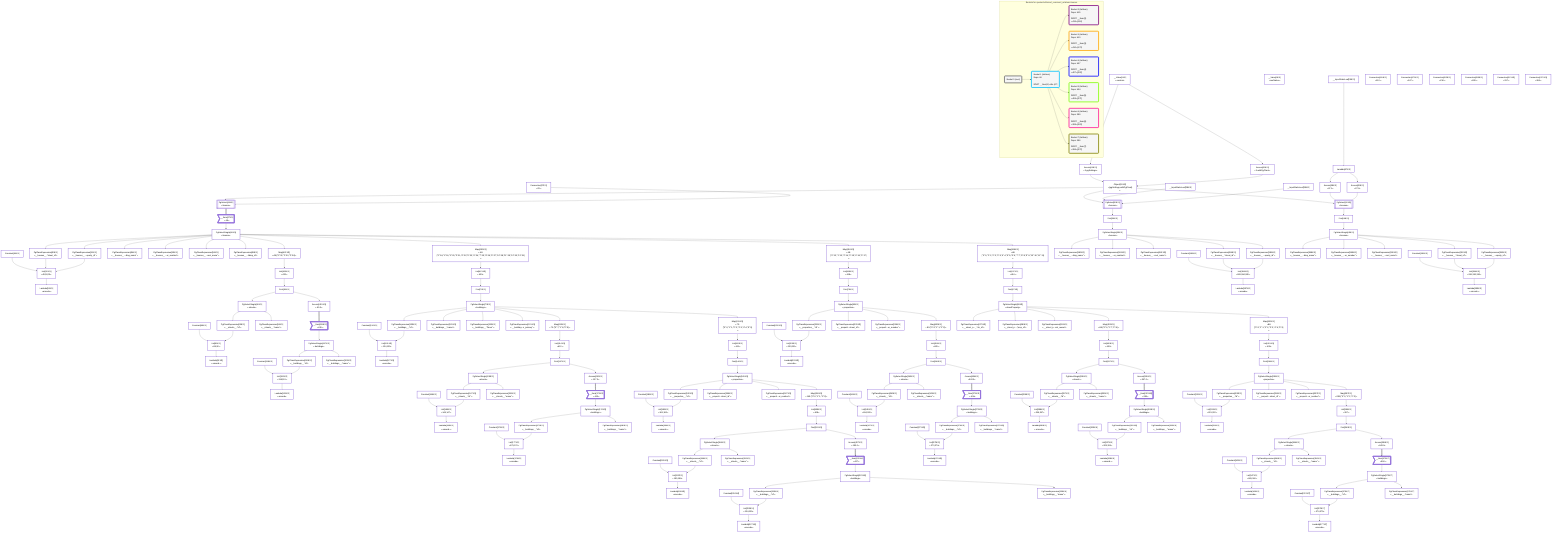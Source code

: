 graph TD
    classDef path fill:#eee,stroke:#000,color:#000
    classDef plan fill:#fff,stroke-width:3px,color:#000
    classDef itemplan fill:#fff,stroke-width:6px,color:#000
    classDef sideeffectplan fill:#f00,stroke-width:6px,color:#000
    classDef bucket fill:#f6f6f6,color:#000,stroke-width:6px,text-align:left


    %% define steps
    __Value3["__Value[3∈0]<br />ᐸcontextᐳ"]:::plan
    __Value5["__Value[5∈0]<br />ᐸrootValueᐳ"]:::plan
    Access24["Access[24∈0]<br />ᐸ3.pgSettingsᐳ"]:::plan
    Access25["Access[25∈0]<br />ᐸ3.withPgClientᐳ"]:::plan
    Object26["Object[26∈0]<br />ᐸ{pgSettings,withPgClient}ᐳ"]:::plan
    Connection27["Connection[27∈0]<br />ᐸ23ᐳ"]:::plan
    __InputStaticLeaf28["__InputStaticLeaf[28∈0]"]:::plan
    __InputStaticLeaf29["__InputStaticLeaf[29∈0]"]:::plan
    PgSelect30[["PgSelect[30∈0]<br />ᐸhousesᐳ"]]:::plan
    First34["First[34∈0]"]:::plan
    PgSelectSingle35["PgSelectSingle[35∈0]<br />ᐸhousesᐳ"]:::plan
    __InputStaticLeaf36["__InputStaticLeaf[36∈0]"]:::plan
    Lambda37["Lambda[37∈0]"]:::plan
    Access38["Access[38∈0]<br />ᐸ37.1ᐳ"]:::plan
    Access39["Access[39∈0]<br />ᐸ37.2ᐳ"]:::plan
    PgSelect40[["PgSelect[40∈0]<br />ᐸhousesᐳ"]]:::plan
    First44["First[44∈0]"]:::plan
    PgSelectSingle45["PgSelectSingle[45∈0]<br />ᐸhousesᐳ"]:::plan
    PgSelect46[["PgSelect[46∈0]<br />ᐸhousesᐳ"]]:::plan
    __Item47>"__Item[47∈1]<br />ᐸ46ᐳ"]:::itemplan
    PgSelectSingle48["PgSelectSingle[48∈1]<br />ᐸhousesᐳ"]:::plan
    Constant49["Constant[49∈1]"]:::plan
    PgClassExpression50["PgClassExpression[50∈1]<br />ᐸ__houses__.”street_id”ᐳ"]:::plan
    PgClassExpression51["PgClassExpression[51∈1]<br />ᐸ__houses__...operty_id”ᐳ"]:::plan
    List52["List[52∈1]<br />ᐸ49,50,51ᐳ"]:::plan
    Lambda53["Lambda[53∈1]<br />ᐸencodeᐳ"]:::plan
    PgClassExpression54["PgClassExpression[54∈1]<br />ᐸ__houses__...ding_name”ᐳ"]:::plan
    PgClassExpression55["PgClassExpression[55∈1]<br />ᐸ__houses__...or_number”ᐳ"]:::plan
    PgClassExpression56["PgClassExpression[56∈1]<br />ᐸ__houses__...reet_name”ᐳ"]:::plan
    PgClassExpression58["PgClassExpression[58∈1]<br />ᐸ__houses__...ilding_id”ᐳ"]:::plan
    Map422["Map[422∈1]<br />ᐸ48:{”0”:32,”1”:33,”2”:34}ᐳ"]:::plan
    List423["List[423∈1]<br />ᐸ422ᐳ"]:::plan
    First65["First[65∈1]"]:::plan
    PgSelectSingle66["PgSelectSingle[66∈1]<br />ᐸstreetsᐳ"]:::plan
    Map420["Map[420∈1]<br />ᐸ48:{”0”:18,”1”:19,”2”:20,”3”:21,”4”:22,”5”:23,”6”:24,”7”:25,”8”:26,”9”:27,”10”:28,”11”:29,”12”:30,”13”:31}ᐳ"]:::plan
    List421["List[421∈1]<br />ᐸ420ᐳ"]:::plan
    First72["First[72∈1]"]:::plan
    PgSelectSingle73["PgSelectSingle[73∈1]<br />ᐸbuildingsᐳ"]:::plan
    Map418["Map[418∈1]<br />ᐸ48:{”0”:12,”1”:13,”2”:14,”3”:15,”4”:16,”5”:17}ᐳ"]:::plan
    List419["List[419∈1]<br />ᐸ418ᐳ"]:::plan
    First79["First[79∈1]"]:::plan
    PgSelectSingle80["PgSelectSingle[80∈1]<br />ᐸpropertiesᐳ"]:::plan
    Map416["Map[416∈1]<br />ᐸ48:{”0”:0,”1”:1,”2”:2,”3”:3,”4”:4,”5”:5,”6”:6,”7”:7,”8”:8,”9”:9,”10”:10,”11”:11}ᐳ"]:::plan
    List417["List[417∈1]<br />ᐸ416ᐳ"]:::plan
    First87["First[87∈1]"]:::plan
    PgSelectSingle88["PgSelectSingle[88∈1]<br />ᐸstreetPropertyᐳ"]:::plan
    Constant89["Constant[89∈1]"]:::plan
    PgClassExpression90["PgClassExpression[90∈1]<br />ᐸ__streets__.”id”ᐳ"]:::plan
    List91["List[91∈1]<br />ᐸ89,90ᐳ"]:::plan
    Lambda92["Lambda[92∈1]<br />ᐸencodeᐳ"]:::plan
    PgClassExpression94["PgClassExpression[94∈1]<br />ᐸ__streets__.”name”ᐳ"]:::plan
    Connection114["Connection[114∈1]<br />ᐸ110ᐳ"]:::plan
    Access415["Access[415∈1]<br />ᐸ65.0ᐳ"]:::plan
    __Item116>"__Item[116∈2]<br />ᐸ415ᐳ"]:::itemplan
    PgSelectSingle117["PgSelectSingle[117∈2]<br />ᐸbuildingsᐳ"]:::plan
    Constant118["Constant[118∈2]"]:::plan
    PgClassExpression119["PgClassExpression[119∈2]<br />ᐸ__buildings__.”id”ᐳ"]:::plan
    List120["List[120∈2]<br />ᐸ118,119ᐳ"]:::plan
    Lambda121["Lambda[121∈2]<br />ᐸencodeᐳ"]:::plan
    PgClassExpression123["PgClassExpression[123∈2]<br />ᐸ__buildings__.”name”ᐳ"]:::plan
    Constant124["Constant[124∈1]"]:::plan
    PgClassExpression125["PgClassExpression[125∈1]<br />ᐸ__buildings__.”id”ᐳ"]:::plan
    List126["List[126∈1]<br />ᐸ124,125ᐳ"]:::plan
    Lambda127["Lambda[127∈1]<br />ᐸencodeᐳ"]:::plan
    PgClassExpression129["PgClassExpression[129∈1]<br />ᐸ__buildings__.”name”ᐳ"]:::plan
    PgClassExpression130["PgClassExpression[130∈1]<br />ᐸ__buildings__.”floors”ᐳ"]:::plan
    PgClassExpression131["PgClassExpression[131∈1]<br />ᐸ__building...s_primary”ᐳ"]:::plan
    Map413["Map[413∈1]<br />ᐸ73:{”0”:7,”1”:8,”2”:9}ᐳ"]:::plan
    List414["List[414∈1]<br />ᐸ413ᐳ"]:::plan
    First137["First[137∈1]"]:::plan
    PgSelectSingle138["PgSelectSingle[138∈1]<br />ᐸstreetsᐳ"]:::plan
    Map411["Map[411∈1]<br />ᐸ73:{”0”:0,”1”:1,”2”:2,”3”:3,”4”:4,”5”:5}ᐳ"]:::plan
    List412["List[412∈1]<br />ᐸ411ᐳ"]:::plan
    First144["First[144∈1]"]:::plan
    PgSelectSingle145["PgSelectSingle[145∈1]<br />ᐸpropertiesᐳ"]:::plan
    Constant146["Constant[146∈1]"]:::plan
    PgClassExpression147["PgClassExpression[147∈1]<br />ᐸ__streets__.”id”ᐳ"]:::plan
    List148["List[148∈1]<br />ᐸ146,147ᐳ"]:::plan
    Lambda149["Lambda[149∈1]<br />ᐸencodeᐳ"]:::plan
    PgClassExpression151["PgClassExpression[151∈1]<br />ᐸ__streets__.”name”ᐳ"]:::plan
    Connection171["Connection[171∈1]<br />ᐸ167ᐳ"]:::plan
    Access410["Access[410∈1]<br />ᐸ137.0ᐳ"]:::plan
    __Item173>"__Item[173∈3]<br />ᐸ410ᐳ"]:::itemplan
    PgSelectSingle174["PgSelectSingle[174∈3]<br />ᐸbuildingsᐳ"]:::plan
    Constant175["Constant[175∈3]"]:::plan
    PgClassExpression176["PgClassExpression[176∈3]<br />ᐸ__buildings__.”id”ᐳ"]:::plan
    List177["List[177∈3]<br />ᐸ175,176ᐳ"]:::plan
    Lambda178["Lambda[178∈3]<br />ᐸencodeᐳ"]:::plan
    PgClassExpression180["PgClassExpression[180∈3]<br />ᐸ__buildings__.”name”ᐳ"]:::plan
    Constant181["Constant[181∈1]"]:::plan
    PgClassExpression182["PgClassExpression[182∈1]<br />ᐸ__properties__.”id”ᐳ"]:::plan
    List183["List[183∈1]<br />ᐸ181,182ᐳ"]:::plan
    Lambda184["Lambda[184∈1]<br />ᐸencodeᐳ"]:::plan
    PgClassExpression186["PgClassExpression[186∈1]<br />ᐸ__properti...street_id”ᐳ"]:::plan
    PgClassExpression187["PgClassExpression[187∈1]<br />ᐸ__properti...or_number”ᐳ"]:::plan
    Map408["Map[408∈1]<br />ᐸ145:{”0”:0,”1”:1,”2”:2}ᐳ"]:::plan
    List409["List[409∈1]<br />ᐸ408ᐳ"]:::plan
    First193["First[193∈1]"]:::plan
    PgSelectSingle194["PgSelectSingle[194∈1]<br />ᐸstreetsᐳ"]:::plan
    Constant195["Constant[195∈1]"]:::plan
    PgClassExpression196["PgClassExpression[196∈1]<br />ᐸ__streets__.”id”ᐳ"]:::plan
    List197["List[197∈1]<br />ᐸ195,196ᐳ"]:::plan
    Lambda198["Lambda[198∈1]<br />ᐸencodeᐳ"]:::plan
    PgClassExpression200["PgClassExpression[200∈1]<br />ᐸ__streets__.”name”ᐳ"]:::plan
    Connection220["Connection[220∈1]<br />ᐸ216ᐳ"]:::plan
    Access407["Access[407∈1]<br />ᐸ193.0ᐳ"]:::plan
    __Item222>"__Item[222∈4]<br />ᐸ407ᐳ"]:::itemplan
    PgSelectSingle223["PgSelectSingle[223∈4]<br />ᐸbuildingsᐳ"]:::plan
    Constant224["Constant[224∈4]"]:::plan
    PgClassExpression225["PgClassExpression[225∈4]<br />ᐸ__buildings__.”id”ᐳ"]:::plan
    List226["List[226∈4]<br />ᐸ224,225ᐳ"]:::plan
    Lambda227["Lambda[227∈4]<br />ᐸencodeᐳ"]:::plan
    PgClassExpression229["PgClassExpression[229∈4]<br />ᐸ__buildings__.”name”ᐳ"]:::plan
    Constant230["Constant[230∈1]"]:::plan
    PgClassExpression231["PgClassExpression[231∈1]<br />ᐸ__properties__.”id”ᐳ"]:::plan
    List232["List[232∈1]<br />ᐸ230,231ᐳ"]:::plan
    Lambda233["Lambda[233∈1]<br />ᐸencodeᐳ"]:::plan
    PgClassExpression235["PgClassExpression[235∈1]<br />ᐸ__properti...street_id”ᐳ"]:::plan
    PgClassExpression236["PgClassExpression[236∈1]<br />ᐸ__properti...or_number”ᐳ"]:::plan
    Map405["Map[405∈1]<br />ᐸ80:{”0”:0,”1”:1,”2”:2}ᐳ"]:::plan
    List406["List[406∈1]<br />ᐸ405ᐳ"]:::plan
    First242["First[242∈1]"]:::plan
    PgSelectSingle243["PgSelectSingle[243∈1]<br />ᐸstreetsᐳ"]:::plan
    Constant244["Constant[244∈1]"]:::plan
    PgClassExpression245["PgClassExpression[245∈1]<br />ᐸ__streets__.”id”ᐳ"]:::plan
    List246["List[246∈1]<br />ᐸ244,245ᐳ"]:::plan
    Lambda247["Lambda[247∈1]<br />ᐸencodeᐳ"]:::plan
    PgClassExpression249["PgClassExpression[249∈1]<br />ᐸ__streets__.”name”ᐳ"]:::plan
    Connection269["Connection[269∈1]<br />ᐸ265ᐳ"]:::plan
    Access404["Access[404∈1]<br />ᐸ242.0ᐳ"]:::plan
    __Item271>"__Item[271∈5]<br />ᐸ404ᐳ"]:::itemplan
    PgSelectSingle272["PgSelectSingle[272∈5]<br />ᐸbuildingsᐳ"]:::plan
    Constant273["Constant[273∈5]"]:::plan
    PgClassExpression274["PgClassExpression[274∈5]<br />ᐸ__buildings__.”id”ᐳ"]:::plan
    List275["List[275∈5]<br />ᐸ273,274ᐳ"]:::plan
    Lambda276["Lambda[276∈5]<br />ᐸencodeᐳ"]:::plan
    PgClassExpression278["PgClassExpression[278∈5]<br />ᐸ__buildings__.”name”ᐳ"]:::plan
    PgClassExpression279["PgClassExpression[279∈1]<br />ᐸ__street_p..._.”str_id”ᐳ"]:::plan
    PgClassExpression280["PgClassExpression[280∈1]<br />ᐸ__street_p....”prop_id”ᐳ"]:::plan
    PgClassExpression281["PgClassExpression[281∈1]<br />ᐸ__street_p...ent_owner”ᐳ"]:::plan
    Map402["Map[402∈1]<br />ᐸ88:{”0”:6,”1”:7,”2”:8}ᐳ"]:::plan
    List403["List[403∈1]<br />ᐸ402ᐳ"]:::plan
    First287["First[287∈1]"]:::plan
    PgSelectSingle288["PgSelectSingle[288∈1]<br />ᐸstreetsᐳ"]:::plan
    Map400["Map[400∈1]<br />ᐸ88:{”0”:0,”1”:1,”2”:2,”3”:3,”4”:4,”5”:5}ᐳ"]:::plan
    List401["List[401∈1]<br />ᐸ400ᐳ"]:::plan
    First294["First[294∈1]"]:::plan
    PgSelectSingle295["PgSelectSingle[295∈1]<br />ᐸpropertiesᐳ"]:::plan
    Constant296["Constant[296∈1]"]:::plan
    PgClassExpression297["PgClassExpression[297∈1]<br />ᐸ__streets__.”id”ᐳ"]:::plan
    List298["List[298∈1]<br />ᐸ296,297ᐳ"]:::plan
    Lambda299["Lambda[299∈1]<br />ᐸencodeᐳ"]:::plan
    PgClassExpression301["PgClassExpression[301∈1]<br />ᐸ__streets__.”name”ᐳ"]:::plan
    Connection321["Connection[321∈1]<br />ᐸ317ᐳ"]:::plan
    Access399["Access[399∈1]<br />ᐸ287.0ᐳ"]:::plan
    __Item323>"__Item[323∈6]<br />ᐸ399ᐳ"]:::itemplan
    PgSelectSingle324["PgSelectSingle[324∈6]<br />ᐸbuildingsᐳ"]:::plan
    Constant325["Constant[325∈6]"]:::plan
    PgClassExpression326["PgClassExpression[326∈6]<br />ᐸ__buildings__.”id”ᐳ"]:::plan
    List327["List[327∈6]<br />ᐸ325,326ᐳ"]:::plan
    Lambda328["Lambda[328∈6]<br />ᐸencodeᐳ"]:::plan
    PgClassExpression330["PgClassExpression[330∈6]<br />ᐸ__buildings__.”name”ᐳ"]:::plan
    Constant331["Constant[331∈1]"]:::plan
    PgClassExpression332["PgClassExpression[332∈1]<br />ᐸ__properties__.”id”ᐳ"]:::plan
    List333["List[333∈1]<br />ᐸ331,332ᐳ"]:::plan
    Lambda334["Lambda[334∈1]<br />ᐸencodeᐳ"]:::plan
    PgClassExpression336["PgClassExpression[336∈1]<br />ᐸ__properti...street_id”ᐳ"]:::plan
    PgClassExpression337["PgClassExpression[337∈1]<br />ᐸ__properti...or_number”ᐳ"]:::plan
    Map397["Map[397∈1]<br />ᐸ295:{”0”:0,”1”:1,”2”:2}ᐳ"]:::plan
    List398["List[398∈1]<br />ᐸ397ᐳ"]:::plan
    First343["First[343∈1]"]:::plan
    PgSelectSingle344["PgSelectSingle[344∈1]<br />ᐸstreetsᐳ"]:::plan
    Constant345["Constant[345∈1]"]:::plan
    PgClassExpression346["PgClassExpression[346∈1]<br />ᐸ__streets__.”id”ᐳ"]:::plan
    List347["List[347∈1]<br />ᐸ345,346ᐳ"]:::plan
    Lambda348["Lambda[348∈1]<br />ᐸencodeᐳ"]:::plan
    PgClassExpression350["PgClassExpression[350∈1]<br />ᐸ__streets__.”name”ᐳ"]:::plan
    Connection370["Connection[370∈1]<br />ᐸ366ᐳ"]:::plan
    Access396["Access[396∈1]<br />ᐸ343.0ᐳ"]:::plan
    __Item372>"__Item[372∈7]<br />ᐸ396ᐳ"]:::itemplan
    PgSelectSingle373["PgSelectSingle[373∈7]<br />ᐸbuildingsᐳ"]:::plan
    Constant374["Constant[374∈7]"]:::plan
    PgClassExpression375["PgClassExpression[375∈7]<br />ᐸ__buildings__.”id”ᐳ"]:::plan
    List376["List[376∈7]<br />ᐸ374,375ᐳ"]:::plan
    Lambda377["Lambda[377∈7]<br />ᐸencodeᐳ"]:::plan
    PgClassExpression379["PgClassExpression[379∈7]<br />ᐸ__buildings__.”name”ᐳ"]:::plan
    PgClassExpression380["PgClassExpression[380∈0]<br />ᐸ__houses__...ding_name”ᐳ"]:::plan
    PgClassExpression381["PgClassExpression[381∈0]<br />ᐸ__houses__...or_number”ᐳ"]:::plan
    PgClassExpression382["PgClassExpression[382∈0]<br />ᐸ__houses__...reet_name”ᐳ"]:::plan
    Constant383["Constant[383∈0]"]:::plan
    PgClassExpression384["PgClassExpression[384∈0]<br />ᐸ__houses__.”street_id”ᐳ"]:::plan
    PgClassExpression385["PgClassExpression[385∈0]<br />ᐸ__houses__...operty_id”ᐳ"]:::plan
    List386["List[386∈0]<br />ᐸ383,384,385ᐳ"]:::plan
    Lambda387["Lambda[387∈0]<br />ᐸencodeᐳ"]:::plan
    PgClassExpression388["PgClassExpression[388∈0]<br />ᐸ__houses__...ding_name”ᐳ"]:::plan
    PgClassExpression389["PgClassExpression[389∈0]<br />ᐸ__houses__...or_number”ᐳ"]:::plan
    PgClassExpression390["PgClassExpression[390∈0]<br />ᐸ__houses__...reet_name”ᐳ"]:::plan
    Constant391["Constant[391∈0]"]:::plan
    PgClassExpression392["PgClassExpression[392∈0]<br />ᐸ__houses__.”street_id”ᐳ"]:::plan
    PgClassExpression393["PgClassExpression[393∈0]<br />ᐸ__houses__...operty_id”ᐳ"]:::plan
    List394["List[394∈0]<br />ᐸ391,392,393ᐳ"]:::plan
    Lambda395["Lambda[395∈0]<br />ᐸencodeᐳ"]:::plan

    %% plan dependencies
    __Value3 --> Access24
    __Value3 --> Access25
    Access24 & Access25 --> Object26
    Object26 & __InputStaticLeaf28 & __InputStaticLeaf29 --> PgSelect30
    PgSelect30 --> First34
    First34 --> PgSelectSingle35
    __InputStaticLeaf36 --> Lambda37
    Lambda37 --> Access38
    Lambda37 --> Access39
    Object26 & Access38 & Access39 --> PgSelect40
    PgSelect40 --> First44
    First44 --> PgSelectSingle45
    Object26 & Connection27 --> PgSelect46
    PgSelect46 ==> __Item47
    __Item47 --> PgSelectSingle48
    PgSelectSingle48 --> PgClassExpression50
    PgSelectSingle48 --> PgClassExpression51
    Constant49 & PgClassExpression50 & PgClassExpression51 --> List52
    List52 --> Lambda53
    PgSelectSingle48 --> PgClassExpression54
    PgSelectSingle48 --> PgClassExpression55
    PgSelectSingle48 --> PgClassExpression56
    PgSelectSingle48 --> PgClassExpression58
    PgSelectSingle48 --> Map422
    Map422 --> List423
    List423 --> First65
    First65 --> PgSelectSingle66
    PgSelectSingle48 --> Map420
    Map420 --> List421
    List421 --> First72
    First72 --> PgSelectSingle73
    PgSelectSingle48 --> Map418
    Map418 --> List419
    List419 --> First79
    First79 --> PgSelectSingle80
    PgSelectSingle48 --> Map416
    Map416 --> List417
    List417 --> First87
    First87 --> PgSelectSingle88
    PgSelectSingle66 --> PgClassExpression90
    Constant89 & PgClassExpression90 --> List91
    List91 --> Lambda92
    PgSelectSingle66 --> PgClassExpression94
    First65 --> Access415
    Access415 ==> __Item116
    __Item116 --> PgSelectSingle117
    PgSelectSingle117 --> PgClassExpression119
    Constant118 & PgClassExpression119 --> List120
    List120 --> Lambda121
    PgSelectSingle117 --> PgClassExpression123
    PgSelectSingle73 --> PgClassExpression125
    Constant124 & PgClassExpression125 --> List126
    List126 --> Lambda127
    PgSelectSingle73 --> PgClassExpression129
    PgSelectSingle73 --> PgClassExpression130
    PgSelectSingle73 --> PgClassExpression131
    PgSelectSingle73 --> Map413
    Map413 --> List414
    List414 --> First137
    First137 --> PgSelectSingle138
    PgSelectSingle73 --> Map411
    Map411 --> List412
    List412 --> First144
    First144 --> PgSelectSingle145
    PgSelectSingle138 --> PgClassExpression147
    Constant146 & PgClassExpression147 --> List148
    List148 --> Lambda149
    PgSelectSingle138 --> PgClassExpression151
    First137 --> Access410
    Access410 ==> __Item173
    __Item173 --> PgSelectSingle174
    PgSelectSingle174 --> PgClassExpression176
    Constant175 & PgClassExpression176 --> List177
    List177 --> Lambda178
    PgSelectSingle174 --> PgClassExpression180
    PgSelectSingle145 --> PgClassExpression182
    Constant181 & PgClassExpression182 --> List183
    List183 --> Lambda184
    PgSelectSingle145 --> PgClassExpression186
    PgSelectSingle145 --> PgClassExpression187
    PgSelectSingle145 --> Map408
    Map408 --> List409
    List409 --> First193
    First193 --> PgSelectSingle194
    PgSelectSingle194 --> PgClassExpression196
    Constant195 & PgClassExpression196 --> List197
    List197 --> Lambda198
    PgSelectSingle194 --> PgClassExpression200
    First193 --> Access407
    Access407 ==> __Item222
    __Item222 --> PgSelectSingle223
    PgSelectSingle223 --> PgClassExpression225
    Constant224 & PgClassExpression225 --> List226
    List226 --> Lambda227
    PgSelectSingle223 --> PgClassExpression229
    PgSelectSingle80 --> PgClassExpression231
    Constant230 & PgClassExpression231 --> List232
    List232 --> Lambda233
    PgSelectSingle80 --> PgClassExpression235
    PgSelectSingle80 --> PgClassExpression236
    PgSelectSingle80 --> Map405
    Map405 --> List406
    List406 --> First242
    First242 --> PgSelectSingle243
    PgSelectSingle243 --> PgClassExpression245
    Constant244 & PgClassExpression245 --> List246
    List246 --> Lambda247
    PgSelectSingle243 --> PgClassExpression249
    First242 --> Access404
    Access404 ==> __Item271
    __Item271 --> PgSelectSingle272
    PgSelectSingle272 --> PgClassExpression274
    Constant273 & PgClassExpression274 --> List275
    List275 --> Lambda276
    PgSelectSingle272 --> PgClassExpression278
    PgSelectSingle88 --> PgClassExpression279
    PgSelectSingle88 --> PgClassExpression280
    PgSelectSingle88 --> PgClassExpression281
    PgSelectSingle88 --> Map402
    Map402 --> List403
    List403 --> First287
    First287 --> PgSelectSingle288
    PgSelectSingle88 --> Map400
    Map400 --> List401
    List401 --> First294
    First294 --> PgSelectSingle295
    PgSelectSingle288 --> PgClassExpression297
    Constant296 & PgClassExpression297 --> List298
    List298 --> Lambda299
    PgSelectSingle288 --> PgClassExpression301
    First287 --> Access399
    Access399 ==> __Item323
    __Item323 --> PgSelectSingle324
    PgSelectSingle324 --> PgClassExpression326
    Constant325 & PgClassExpression326 --> List327
    List327 --> Lambda328
    PgSelectSingle324 --> PgClassExpression330
    PgSelectSingle295 --> PgClassExpression332
    Constant331 & PgClassExpression332 --> List333
    List333 --> Lambda334
    PgSelectSingle295 --> PgClassExpression336
    PgSelectSingle295 --> PgClassExpression337
    PgSelectSingle295 --> Map397
    Map397 --> List398
    List398 --> First343
    First343 --> PgSelectSingle344
    PgSelectSingle344 --> PgClassExpression346
    Constant345 & PgClassExpression346 --> List347
    List347 --> Lambda348
    PgSelectSingle344 --> PgClassExpression350
    First343 --> Access396
    Access396 ==> __Item372
    __Item372 --> PgSelectSingle373
    PgSelectSingle373 --> PgClassExpression375
    Constant374 & PgClassExpression375 --> List376
    List376 --> Lambda377
    PgSelectSingle373 --> PgClassExpression379
    PgSelectSingle35 --> PgClassExpression380
    PgSelectSingle35 --> PgClassExpression381
    PgSelectSingle35 --> PgClassExpression382
    PgSelectSingle35 --> PgClassExpression384
    PgSelectSingle35 --> PgClassExpression385
    Constant383 & PgClassExpression384 & PgClassExpression385 --> List386
    List386 --> Lambda387
    PgSelectSingle45 --> PgClassExpression388
    PgSelectSingle45 --> PgClassExpression389
    PgSelectSingle45 --> PgClassExpression390
    PgSelectSingle45 --> PgClassExpression392
    PgSelectSingle45 --> PgClassExpression393
    Constant391 & PgClassExpression392 & PgClassExpression393 --> List394
    List394 --> Lambda395

    %% plan-to-path relationships

    subgraph "Buckets for queries/v4/smart_comment_relations.houses"
    Bucket0("Bucket 0 (root)"):::bucket
    classDef bucket0 stroke:#696969
    class Bucket0 bucket0
    Bucket1("Bucket 1 (listItem)<br />Deps: 46<br /><br />ROOT __Item{1}ᐸ46ᐳ[47]"):::bucket
    classDef bucket1 stroke:#00bfff
    class Bucket1 bucket1
    Bucket2("Bucket 2 (listItem)<br />Deps: 415<br /><br />ROOT __Item{2}ᐸ415ᐳ[116]"):::bucket
    classDef bucket2 stroke:#7f007f
    class Bucket2 bucket2
    Bucket3("Bucket 3 (listItem)<br />Deps: 410<br /><br />ROOT __Item{3}ᐸ410ᐳ[173]"):::bucket
    classDef bucket3 stroke:#ffa500
    class Bucket3 bucket3
    Bucket4("Bucket 4 (listItem)<br />Deps: 407<br /><br />ROOT __Item{4}ᐸ407ᐳ[222]"):::bucket
    classDef bucket4 stroke:#0000ff
    class Bucket4 bucket4
    Bucket5("Bucket 5 (listItem)<br />Deps: 404<br /><br />ROOT __Item{5}ᐸ404ᐳ[271]"):::bucket
    classDef bucket5 stroke:#7fff00
    class Bucket5 bucket5
    Bucket6("Bucket 6 (listItem)<br />Deps: 399<br /><br />ROOT __Item{6}ᐸ399ᐳ[323]"):::bucket
    classDef bucket6 stroke:#ff1493
    class Bucket6 bucket6
    Bucket7("Bucket 7 (listItem)<br />Deps: 396<br /><br />ROOT __Item{7}ᐸ396ᐳ[372]"):::bucket
    classDef bucket7 stroke:#808000
    class Bucket7 bucket7
    Bucket0 --> Bucket1
    Bucket1 --> Bucket2 & Bucket3 & Bucket4 & Bucket5 & Bucket6 & Bucket7
    end